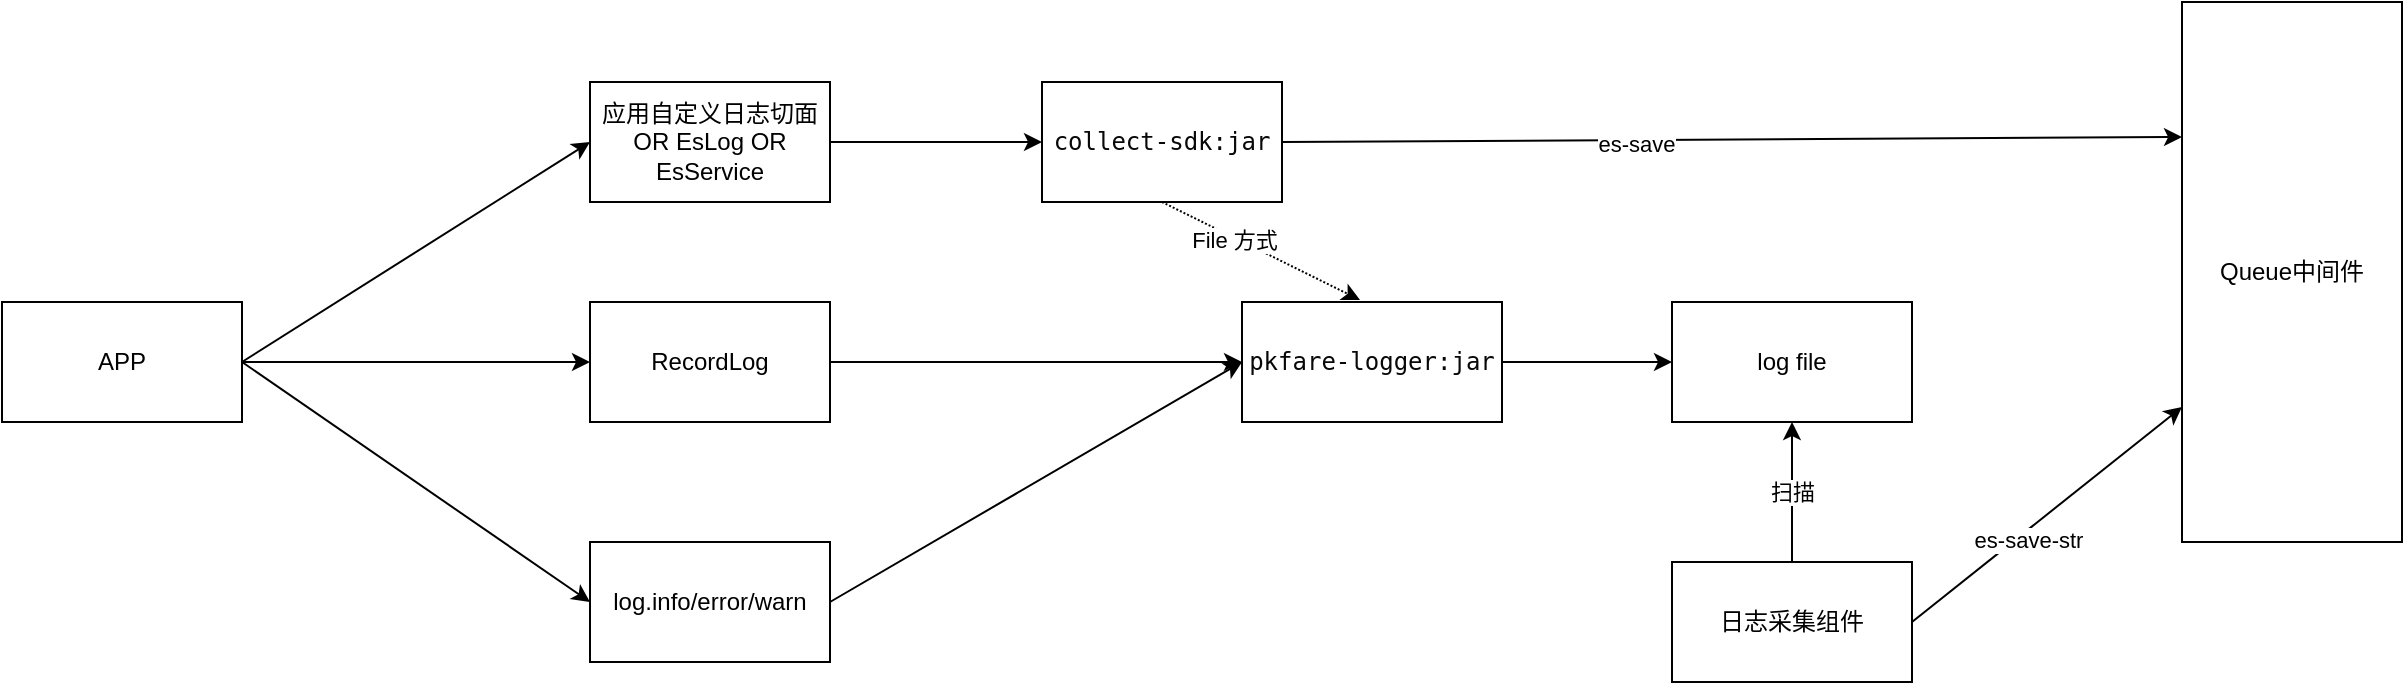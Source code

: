 <mxfile version="20.5.1" type="github">
  <diagram id="kPDA9VfYAO7xyKMvzVB0" name="第 1 页">
    <mxGraphModel dx="1393" dy="981" grid="1" gridSize="10" guides="1" tooltips="1" connect="1" arrows="1" fold="1" page="1" pageScale="1" pageWidth="827" pageHeight="1169" math="0" shadow="0">
      <root>
        <mxCell id="0" />
        <mxCell id="1" parent="0" />
        <mxCell id="HedHW2Ap92B9lxm5ix0j-6" style="rounded=0;orthogonalLoop=1;jettySize=auto;html=1;exitX=1;exitY=0.5;exitDx=0;exitDy=0;entryX=0;entryY=0.5;entryDx=0;entryDy=0;" edge="1" parent="1" source="HedHW2Ap92B9lxm5ix0j-1" target="HedHW2Ap92B9lxm5ix0j-2">
          <mxGeometry relative="1" as="geometry" />
        </mxCell>
        <mxCell id="HedHW2Ap92B9lxm5ix0j-7" style="edgeStyle=none;rounded=0;orthogonalLoop=1;jettySize=auto;html=1;exitX=1;exitY=0.5;exitDx=0;exitDy=0;entryX=0;entryY=0.5;entryDx=0;entryDy=0;" edge="1" parent="1" source="HedHW2Ap92B9lxm5ix0j-1" target="HedHW2Ap92B9lxm5ix0j-3">
          <mxGeometry relative="1" as="geometry" />
        </mxCell>
        <mxCell id="HedHW2Ap92B9lxm5ix0j-8" style="edgeStyle=none;rounded=0;orthogonalLoop=1;jettySize=auto;html=1;exitX=1;exitY=0.5;exitDx=0;exitDy=0;entryX=0;entryY=0.5;entryDx=0;entryDy=0;" edge="1" parent="1" source="HedHW2Ap92B9lxm5ix0j-1" target="HedHW2Ap92B9lxm5ix0j-4">
          <mxGeometry relative="1" as="geometry" />
        </mxCell>
        <mxCell id="HedHW2Ap92B9lxm5ix0j-1" value="APP" style="rounded=0;whiteSpace=wrap;html=1;" vertex="1" parent="1">
          <mxGeometry x="60" y="230" width="120" height="60" as="geometry" />
        </mxCell>
        <mxCell id="HedHW2Ap92B9lxm5ix0j-10" value="" style="edgeStyle=none;rounded=0;orthogonalLoop=1;jettySize=auto;html=1;" edge="1" parent="1" source="HedHW2Ap92B9lxm5ix0j-2" target="HedHW2Ap92B9lxm5ix0j-9">
          <mxGeometry relative="1" as="geometry" />
        </mxCell>
        <mxCell id="HedHW2Ap92B9lxm5ix0j-2" value="应用自定义日志切面 OR EsLog OR EsService" style="rounded=0;whiteSpace=wrap;html=1;" vertex="1" parent="1">
          <mxGeometry x="354" y="120" width="120" height="60" as="geometry" />
        </mxCell>
        <mxCell id="HedHW2Ap92B9lxm5ix0j-12" value="" style="edgeStyle=none;rounded=0;orthogonalLoop=1;jettySize=auto;html=1;" edge="1" parent="1" source="HedHW2Ap92B9lxm5ix0j-3" target="HedHW2Ap92B9lxm5ix0j-11">
          <mxGeometry relative="1" as="geometry" />
        </mxCell>
        <mxCell id="HedHW2Ap92B9lxm5ix0j-3" value="RecordLog" style="rounded=0;whiteSpace=wrap;html=1;" vertex="1" parent="1">
          <mxGeometry x="354" y="230" width="120" height="60" as="geometry" />
        </mxCell>
        <mxCell id="HedHW2Ap92B9lxm5ix0j-16" style="edgeStyle=none;rounded=0;orthogonalLoop=1;jettySize=auto;html=1;exitX=1;exitY=0.5;exitDx=0;exitDy=0;entryX=0;entryY=0.5;entryDx=0;entryDy=0;" edge="1" parent="1" source="HedHW2Ap92B9lxm5ix0j-4" target="HedHW2Ap92B9lxm5ix0j-11">
          <mxGeometry relative="1" as="geometry" />
        </mxCell>
        <mxCell id="HedHW2Ap92B9lxm5ix0j-4" value="log.info/error/warn" style="rounded=0;whiteSpace=wrap;html=1;" vertex="1" parent="1">
          <mxGeometry x="354" y="350" width="120" height="60" as="geometry" />
        </mxCell>
        <mxCell id="HedHW2Ap92B9lxm5ix0j-13" style="edgeStyle=none;rounded=0;orthogonalLoop=1;jettySize=auto;html=1;exitX=0.5;exitY=1;exitDx=0;exitDy=0;entryX=0.454;entryY=-0.017;entryDx=0;entryDy=0;entryPerimeter=0;dashed=1;dashPattern=1 1;" edge="1" parent="1" source="HedHW2Ap92B9lxm5ix0j-9" target="HedHW2Ap92B9lxm5ix0j-11">
          <mxGeometry relative="1" as="geometry" />
        </mxCell>
        <mxCell id="HedHW2Ap92B9lxm5ix0j-15" value="File 方式" style="edgeLabel;html=1;align=center;verticalAlign=middle;resizable=0;points=[];" vertex="1" connectable="0" parent="HedHW2Ap92B9lxm5ix0j-13">
          <mxGeometry x="-0.265" y="-1" relative="1" as="geometry">
            <mxPoint as="offset" />
          </mxGeometry>
        </mxCell>
        <mxCell id="HedHW2Ap92B9lxm5ix0j-20" style="edgeStyle=none;rounded=0;orthogonalLoop=1;jettySize=auto;html=1;exitX=1;exitY=0.5;exitDx=0;exitDy=0;entryX=0;entryY=0.25;entryDx=0;entryDy=0;" edge="1" parent="1" source="HedHW2Ap92B9lxm5ix0j-9" target="HedHW2Ap92B9lxm5ix0j-19">
          <mxGeometry relative="1" as="geometry" />
        </mxCell>
        <mxCell id="HedHW2Ap92B9lxm5ix0j-21" value="es-save" style="edgeLabel;html=1;align=center;verticalAlign=middle;resizable=0;points=[];" vertex="1" connectable="0" parent="HedHW2Ap92B9lxm5ix0j-20">
          <mxGeometry x="-0.214" y="-2" relative="1" as="geometry">
            <mxPoint as="offset" />
          </mxGeometry>
        </mxCell>
        <mxCell id="HedHW2Ap92B9lxm5ix0j-9" value="&lt;pre style=&quot;text-align: start; background-color: rgb(255, 255, 255); color: rgb(8, 8, 8); font-family: Consolas, monospace; font-size: 9pt;&quot;&gt;collect-sdk:jar&lt;/pre&gt;" style="whiteSpace=wrap;html=1;rounded=0;" vertex="1" parent="1">
          <mxGeometry x="580" y="120" width="120" height="60" as="geometry" />
        </mxCell>
        <mxCell id="HedHW2Ap92B9lxm5ix0j-18" value="" style="edgeStyle=none;rounded=0;orthogonalLoop=1;jettySize=auto;html=1;" edge="1" parent="1" source="HedHW2Ap92B9lxm5ix0j-11" target="HedHW2Ap92B9lxm5ix0j-17">
          <mxGeometry relative="1" as="geometry" />
        </mxCell>
        <mxCell id="HedHW2Ap92B9lxm5ix0j-11" value="&lt;pre style=&quot;text-align: start; background-color: rgb(255, 255, 255); color: rgb(8, 8, 8); font-family: Consolas, monospace; font-size: 9pt;&quot;&gt;pkfare-logger:jar&lt;/pre&gt;" style="whiteSpace=wrap;html=1;rounded=0;" vertex="1" parent="1">
          <mxGeometry x="680" y="230" width="130" height="60" as="geometry" />
        </mxCell>
        <mxCell id="HedHW2Ap92B9lxm5ix0j-17" value="log file" style="whiteSpace=wrap;html=1;rounded=0;" vertex="1" parent="1">
          <mxGeometry x="895" y="230" width="120" height="60" as="geometry" />
        </mxCell>
        <mxCell id="HedHW2Ap92B9lxm5ix0j-19" value="Queue中间件" style="rounded=0;whiteSpace=wrap;html=1;" vertex="1" parent="1">
          <mxGeometry x="1150" y="80" width="110" height="270" as="geometry" />
        </mxCell>
        <mxCell id="HedHW2Ap92B9lxm5ix0j-23" style="edgeStyle=none;rounded=0;orthogonalLoop=1;jettySize=auto;html=1;exitX=1;exitY=0.5;exitDx=0;exitDy=0;entryX=0;entryY=0.75;entryDx=0;entryDy=0;" edge="1" parent="1" source="HedHW2Ap92B9lxm5ix0j-22" target="HedHW2Ap92B9lxm5ix0j-19">
          <mxGeometry relative="1" as="geometry" />
        </mxCell>
        <mxCell id="HedHW2Ap92B9lxm5ix0j-24" value="es-save-str" style="edgeLabel;html=1;align=center;verticalAlign=middle;resizable=0;points=[];" vertex="1" connectable="0" parent="HedHW2Ap92B9lxm5ix0j-23">
          <mxGeometry x="-0.171" y="-3" relative="1" as="geometry">
            <mxPoint y="1" as="offset" />
          </mxGeometry>
        </mxCell>
        <mxCell id="HedHW2Ap92B9lxm5ix0j-26" value="扫描" style="edgeStyle=none;rounded=0;orthogonalLoop=1;jettySize=auto;html=1;exitX=0.5;exitY=0;exitDx=0;exitDy=0;entryX=0.5;entryY=1;entryDx=0;entryDy=0;" edge="1" parent="1" source="HedHW2Ap92B9lxm5ix0j-22" target="HedHW2Ap92B9lxm5ix0j-17">
          <mxGeometry relative="1" as="geometry" />
        </mxCell>
        <mxCell id="HedHW2Ap92B9lxm5ix0j-22" value="日志采集组件" style="rounded=0;whiteSpace=wrap;html=1;" vertex="1" parent="1">
          <mxGeometry x="895" y="360" width="120" height="60" as="geometry" />
        </mxCell>
      </root>
    </mxGraphModel>
  </diagram>
</mxfile>

